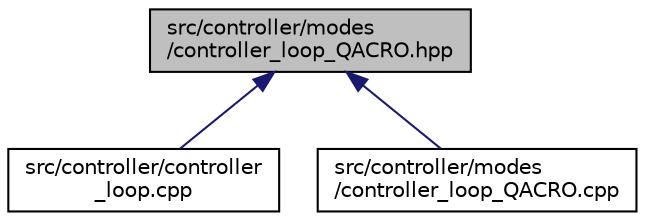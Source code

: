 digraph "src/controller/modes/controller_loop_QACRO.hpp"
{
 // LATEX_PDF_SIZE
  edge [fontname="Helvetica",fontsize="10",labelfontname="Helvetica",labelfontsize="10"];
  node [fontname="Helvetica",fontsize="10",shape=record];
  Node1 [label="src/controller/modes\l/controller_loop_QACRO.hpp",height=0.2,width=0.4,color="black", fillcolor="grey75", style="filled", fontcolor="black",tooltip=" "];
  Node1 -> Node2 [dir="back",color="midnightblue",fontsize="10",style="solid"];
  Node2 [label="src/controller/controller\l_loop.cpp",height=0.2,width=0.4,color="black", fillcolor="white", style="filled",URL="$controller__loop_8cpp.html",tooltip=" "];
  Node1 -> Node3 [dir="back",color="midnightblue",fontsize="10",style="solid"];
  Node3 [label="src/controller/modes\l/controller_loop_QACRO.cpp",height=0.2,width=0.4,color="black", fillcolor="white", style="filled",URL="$controller__loop___q_a_c_r_o_8cpp.html",tooltip=" "];
}
